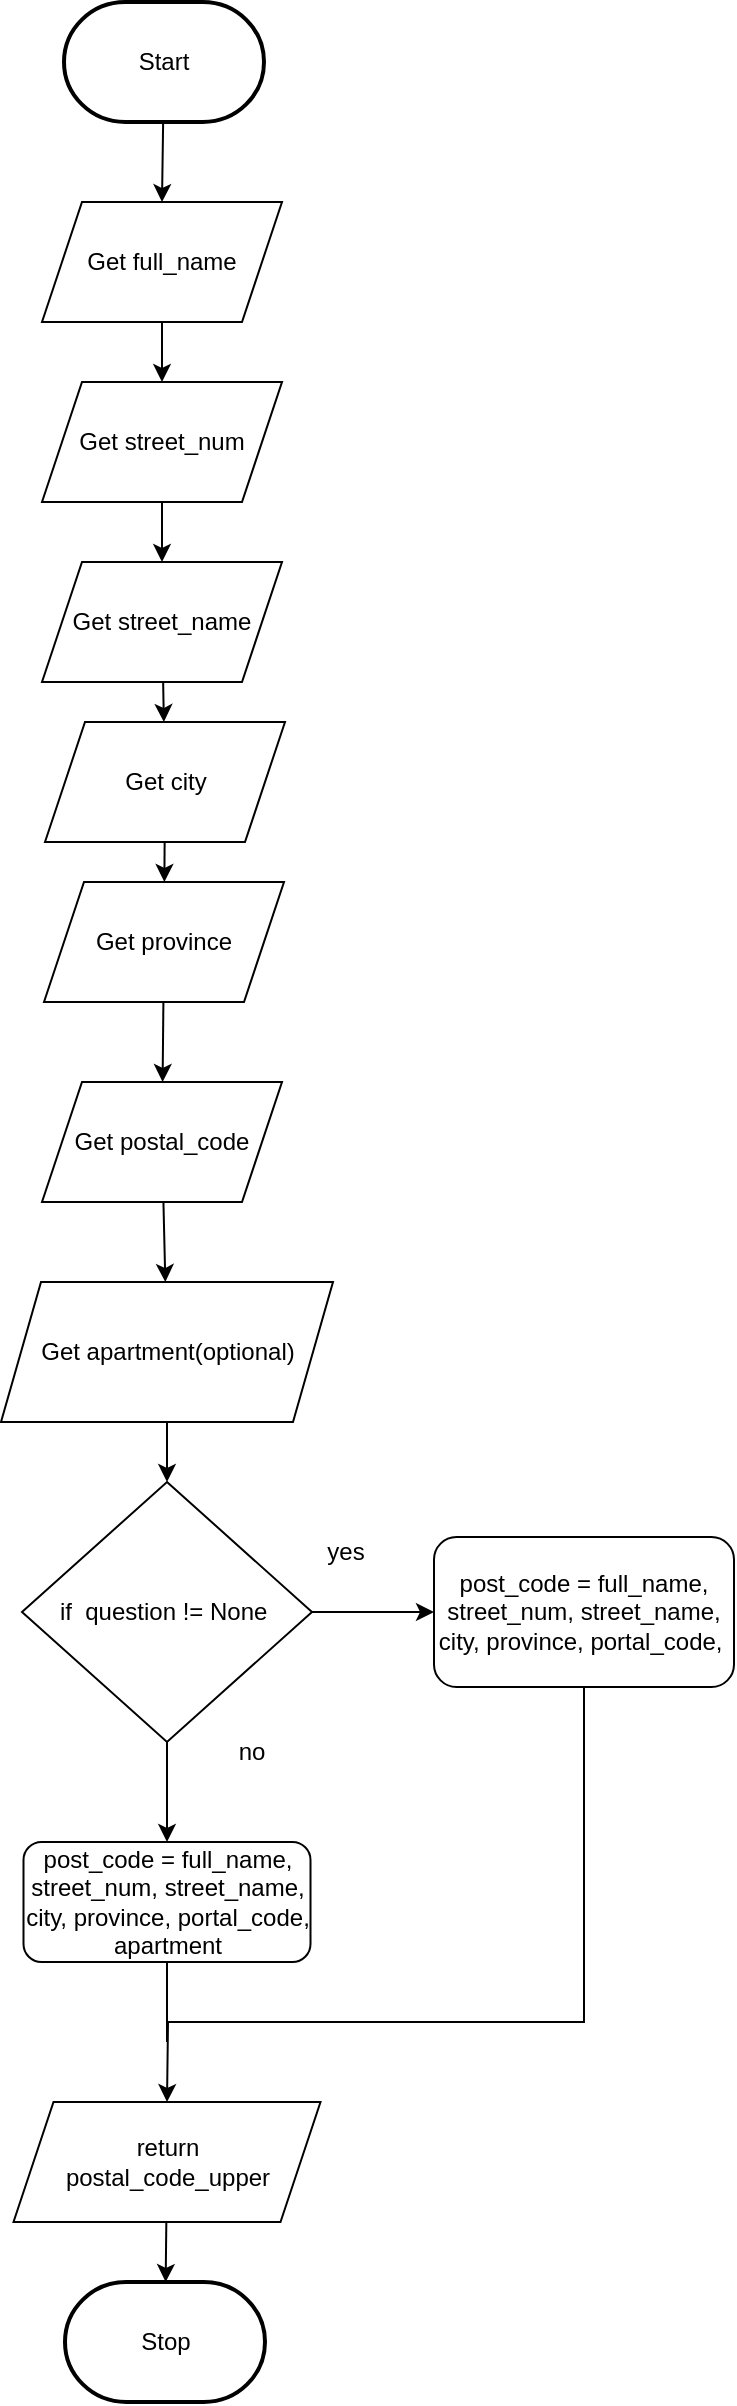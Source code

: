 <mxfile>
    <diagram id="SI7tuCP2dQLLvXjDpIHG" name="Page-1">
        <mxGraphModel dx="625" dy="1760" grid="1" gridSize="10" guides="1" tooltips="1" connect="1" arrows="1" fold="1" page="1" pageScale="1" pageWidth="827" pageHeight="1169" math="0" shadow="0">
            <root>
                <mxCell id="0"/>
                <mxCell id="1" parent="0"/>
                <mxCell id="276" style="edgeStyle=none;rounded=0;html=1;entryX=0.5;entryY=0;entryDx=0;entryDy=0;endArrow=classic;endFill=1;" parent="1" source="3" target="233" edge="1">
                    <mxGeometry relative="1" as="geometry"/>
                </mxCell>
                <mxCell id="3" value="Start" style="strokeWidth=2;html=1;shape=mxgraph.flowchart.terminator;whiteSpace=wrap;" parent="1" vertex="1">
                    <mxGeometry x="375" y="-1110" width="100" height="60" as="geometry"/>
                </mxCell>
                <mxCell id="10" value="Stop" style="strokeWidth=2;html=1;shape=mxgraph.flowchart.terminator;whiteSpace=wrap;rounded=1;" parent="1" vertex="1">
                    <mxGeometry x="375.5" y="30" width="100" height="60" as="geometry"/>
                </mxCell>
                <mxCell id="211" value="" style="edgeStyle=none;html=1;startArrow=none;" parent="1" source="212" target="10" edge="1">
                    <mxGeometry relative="1" as="geometry"/>
                </mxCell>
                <mxCell id="212" value="&lt;font style=&quot;font-size: 12px&quot;&gt;return &lt;br&gt;postal_code_upper&lt;/font&gt;" style="shape=parallelogram;perimeter=parallelogramPerimeter;whiteSpace=wrap;html=1;fixedSize=1;fontSize=8;" parent="1" vertex="1">
                    <mxGeometry x="349.75" y="-60" width="153.5" height="60" as="geometry"/>
                </mxCell>
                <mxCell id="279" value="" style="edgeStyle=none;html=1;fontFamily=Helvetica;fontSize=11;" parent="1" source="233" target="278" edge="1">
                    <mxGeometry relative="1" as="geometry"/>
                </mxCell>
                <mxCell id="233" value="Get full_name" style="shape=parallelogram;perimeter=parallelogramPerimeter;whiteSpace=wrap;html=1;fixedSize=1;" parent="1" vertex="1">
                    <mxGeometry x="364" y="-1010" width="120" height="60" as="geometry"/>
                </mxCell>
                <mxCell id="278" value="Get street_num" style="shape=parallelogram;perimeter=parallelogramPerimeter;whiteSpace=wrap;html=1;fixedSize=1;" parent="1" vertex="1">
                    <mxGeometry x="364" y="-920" width="120" height="60" as="geometry"/>
                </mxCell>
                <mxCell id="285" value="Get street_name" style="shape=parallelogram;perimeter=parallelogramPerimeter;whiteSpace=wrap;html=1;fixedSize=1;" vertex="1" parent="1">
                    <mxGeometry x="364" y="-830" width="120" height="60" as="geometry"/>
                </mxCell>
                <mxCell id="286" value="" style="edgeStyle=none;html=1;fontFamily=Helvetica;fontSize=11;endArrow=classic;endFill=1;" edge="1" parent="1" source="278" target="285">
                    <mxGeometry relative="1" as="geometry">
                        <mxPoint x="424.042" y="-860" as="sourcePoint"/>
                        <mxPoint x="424.458" y="-560" as="targetPoint"/>
                    </mxGeometry>
                </mxCell>
                <mxCell id="287" value="Get city" style="shape=parallelogram;perimeter=parallelogramPerimeter;whiteSpace=wrap;html=1;fixedSize=1;" vertex="1" parent="1">
                    <mxGeometry x="365.5" y="-750" width="120" height="60" as="geometry"/>
                </mxCell>
                <mxCell id="288" value="" style="edgeStyle=none;html=1;fontFamily=Helvetica;fontSize=11;startArrow=none;endArrow=classic;endFill=1;" edge="1" parent="1" source="285" target="287">
                    <mxGeometry relative="1" as="geometry">
                        <mxPoint x="424.056" y="-770" as="sourcePoint"/>
                        <mxPoint x="424.444" y="-560" as="targetPoint"/>
                    </mxGeometry>
                </mxCell>
                <mxCell id="290" value="Get province" style="shape=parallelogram;perimeter=parallelogramPerimeter;whiteSpace=wrap;html=1;fixedSize=1;" vertex="1" parent="1">
                    <mxGeometry x="365" y="-670" width="120" height="60" as="geometry"/>
                </mxCell>
                <mxCell id="291" value="" style="edgeStyle=none;html=1;fontFamily=Helvetica;fontSize=11;startArrow=none;endArrow=classic;endFill=1;" edge="1" parent="1" source="287" target="290">
                    <mxGeometry relative="1" as="geometry">
                        <mxPoint x="425.342" y="-690" as="sourcePoint"/>
                        <mxPoint x="424.658" y="-560" as="targetPoint"/>
                    </mxGeometry>
                </mxCell>
                <mxCell id="295" value="" style="edgeStyle=none;html=1;endArrow=classic;endFill=1;" edge="1" parent="1" source="292" target="294">
                    <mxGeometry relative="1" as="geometry"/>
                </mxCell>
                <mxCell id="292" value="Get postal_code" style="shape=parallelogram;perimeter=parallelogramPerimeter;whiteSpace=wrap;html=1;fixedSize=1;" vertex="1" parent="1">
                    <mxGeometry x="364" y="-570" width="120" height="60" as="geometry"/>
                </mxCell>
                <mxCell id="293" value="" style="edgeStyle=none;html=1;fontFamily=Helvetica;fontSize=11;startArrow=none;endArrow=classic;endFill=1;" edge="1" parent="1" source="290" target="292">
                    <mxGeometry relative="1" as="geometry">
                        <mxPoint x="425.068" y="-610" as="sourcePoint"/>
                        <mxPoint x="425.432" y="-450" as="targetPoint"/>
                    </mxGeometry>
                </mxCell>
                <mxCell id="294" value="Get apartment(optional)" style="shape=parallelogram;perimeter=parallelogramPerimeter;whiteSpace=wrap;html=1;fixedSize=1;" vertex="1" parent="1">
                    <mxGeometry x="343.5" y="-470" width="166" height="70" as="geometry"/>
                </mxCell>
                <mxCell id="305" value="" style="edgeStyle=none;html=1;endArrow=classic;endFill=1;" edge="1" parent="1" source="298" target="304">
                    <mxGeometry relative="1" as="geometry"/>
                </mxCell>
                <mxCell id="307" value="" style="edgeStyle=none;html=1;endArrow=classic;endFill=1;" edge="1" parent="1" source="298" target="306">
                    <mxGeometry relative="1" as="geometry"/>
                </mxCell>
                <mxCell id="298" value="if&amp;nbsp; question != None&amp;nbsp;" style="rhombus;whiteSpace=wrap;html=1;" vertex="1" parent="1">
                    <mxGeometry x="354" y="-370" width="145" height="130" as="geometry"/>
                </mxCell>
                <mxCell id="299" value="" style="edgeStyle=none;html=1;endArrow=classic;endFill=1;" edge="1" parent="1" source="294" target="298">
                    <mxGeometry relative="1" as="geometry">
                        <mxPoint x="426.5" y="-400" as="sourcePoint"/>
                        <mxPoint x="426.5" y="-160" as="targetPoint"/>
                    </mxGeometry>
                </mxCell>
                <mxCell id="301" value="no" style="text;html=1;strokeColor=none;fillColor=none;align=center;verticalAlign=middle;whiteSpace=wrap;rounded=0;" vertex="1" parent="1">
                    <mxGeometry x="439" y="-250" width="60" height="30" as="geometry"/>
                </mxCell>
                <mxCell id="303" value="yes" style="text;html=1;strokeColor=none;fillColor=none;align=center;verticalAlign=middle;whiteSpace=wrap;rounded=0;" vertex="1" parent="1">
                    <mxGeometry x="485.5" y="-350" width="60" height="30" as="geometry"/>
                </mxCell>
                <mxCell id="310" style="edgeStyle=none;rounded=0;html=1;endArrow=none;endFill=0;" edge="1" parent="1" source="304">
                    <mxGeometry relative="1" as="geometry">
                        <mxPoint x="426.5" y="-90" as="targetPoint"/>
                    </mxGeometry>
                </mxCell>
                <mxCell id="304" value="&lt;span&gt;post_code = full_name, street_num, street_name, city, province, portal_code, apartment&lt;/span&gt;" style="rounded=1;whiteSpace=wrap;html=1;" vertex="1" parent="1">
                    <mxGeometry x="354.75" y="-190" width="143.5" height="60" as="geometry"/>
                </mxCell>
                <mxCell id="308" style="edgeStyle=none;html=1;entryX=0.5;entryY=0;entryDx=0;entryDy=0;endArrow=classic;endFill=1;rounded=0;" edge="1" parent="1" source="306" target="212">
                    <mxGeometry relative="1" as="geometry">
                        <Array as="points">
                            <mxPoint x="635" y="-100"/>
                            <mxPoint x="620" y="-100"/>
                            <mxPoint x="427" y="-100"/>
                        </Array>
                    </mxGeometry>
                </mxCell>
                <mxCell id="306" value="post_code = full_name, street_num, street_name, city, province, portal_code,&amp;nbsp;" style="rounded=1;whiteSpace=wrap;html=1;" vertex="1" parent="1">
                    <mxGeometry x="560" y="-342.5" width="150" height="75" as="geometry"/>
                </mxCell>
            </root>
        </mxGraphModel>
    </diagram>
</mxfile>